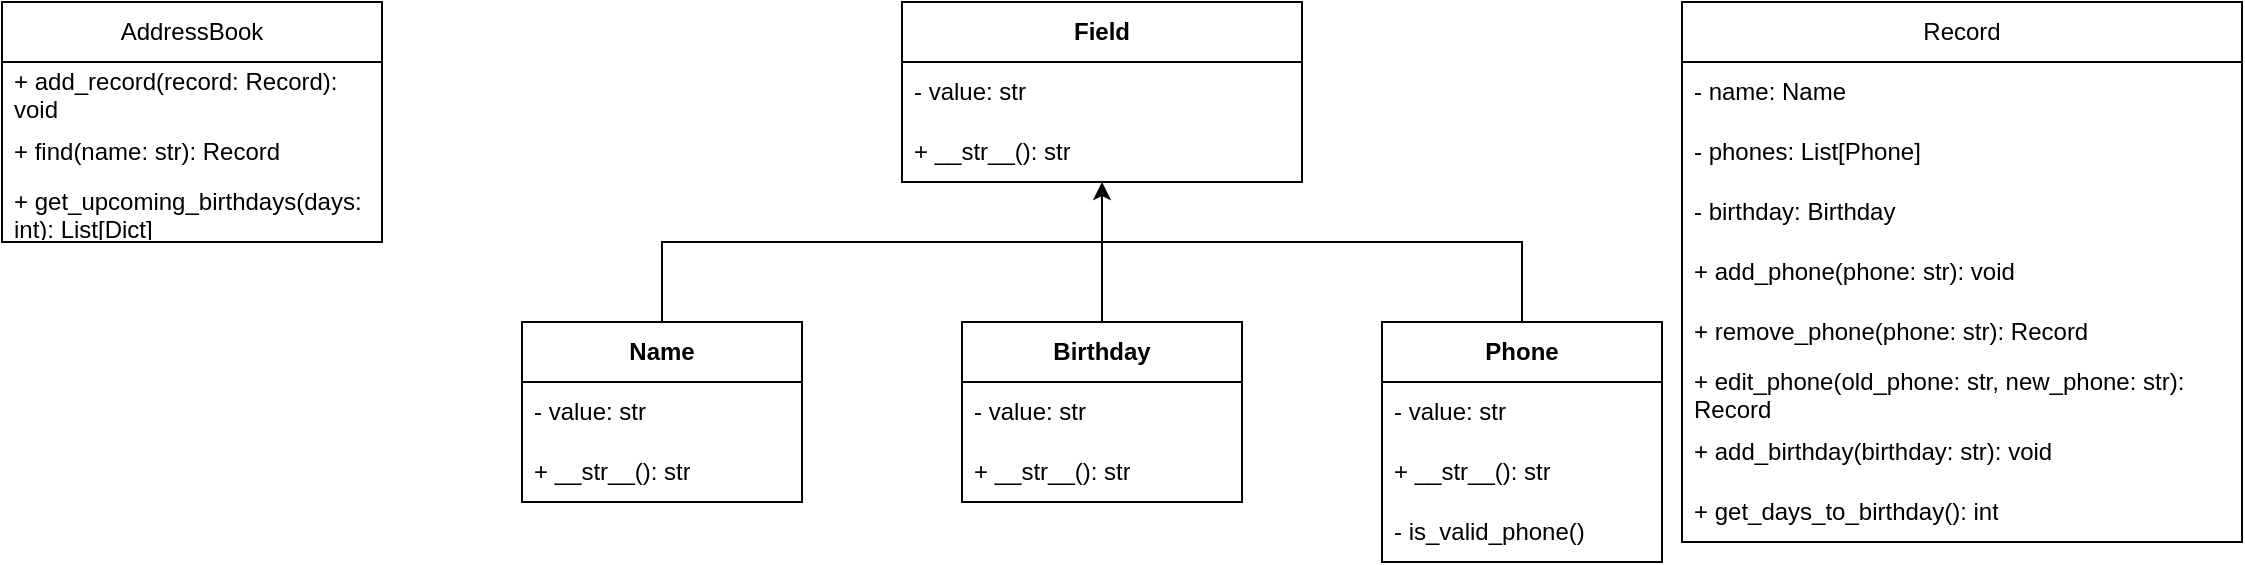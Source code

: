 <mxfile version="24.8.3">
  <diagram id="C5RBs43oDa-KdzZeNtuy" name="Page-1">
    <mxGraphModel dx="1803" dy="1739" grid="1" gridSize="10" guides="1" tooltips="1" connect="1" arrows="1" fold="1" page="1" pageScale="1" pageWidth="827" pageHeight="1169" math="0" shadow="0">
      <root>
        <mxCell id="WIyWlLk6GJQsqaUBKTNV-0" />
        <mxCell id="WIyWlLk6GJQsqaUBKTNV-1" parent="WIyWlLk6GJQsqaUBKTNV-0" />
        <mxCell id="FxiOQcVeKwZQ4Ahfle-i-1" value="&lt;strong&gt;Field&lt;/strong&gt;" style="swimlane;fontStyle=0;childLayout=stackLayout;horizontal=1;startSize=30;horizontalStack=0;resizeParent=1;resizeParentMax=0;resizeLast=0;collapsible=1;marginBottom=0;whiteSpace=wrap;html=1;" vertex="1" parent="WIyWlLk6GJQsqaUBKTNV-1">
          <mxGeometry x="330" y="-400" width="200" height="90" as="geometry">
            <mxRectangle x="320" y="-360" width="70" height="30" as="alternateBounds" />
          </mxGeometry>
        </mxCell>
        <mxCell id="FxiOQcVeKwZQ4Ahfle-i-2" value="- value: str" style="text;strokeColor=none;fillColor=none;align=left;verticalAlign=middle;spacingLeft=4;spacingRight=4;overflow=hidden;points=[[0,0.5],[1,0.5]];portConstraint=eastwest;rotatable=0;whiteSpace=wrap;html=1;" vertex="1" parent="FxiOQcVeKwZQ4Ahfle-i-1">
          <mxGeometry y="30" width="200" height="30" as="geometry" />
        </mxCell>
        <mxCell id="FxiOQcVeKwZQ4Ahfle-i-3" value="+ __str__(): str" style="text;strokeColor=none;fillColor=none;align=left;verticalAlign=middle;spacingLeft=4;spacingRight=4;overflow=hidden;points=[[0,0.5],[1,0.5]];portConstraint=eastwest;rotatable=0;whiteSpace=wrap;html=1;" vertex="1" parent="FxiOQcVeKwZQ4Ahfle-i-1">
          <mxGeometry y="60" width="200" height="30" as="geometry" />
        </mxCell>
        <mxCell id="FxiOQcVeKwZQ4Ahfle-i-5" value="&lt;b&gt;Name&lt;/b&gt;" style="swimlane;fontStyle=0;childLayout=stackLayout;horizontal=1;startSize=30;horizontalStack=0;resizeParent=1;resizeParentMax=0;resizeLast=0;collapsible=1;marginBottom=0;whiteSpace=wrap;html=1;" vertex="1" parent="WIyWlLk6GJQsqaUBKTNV-1">
          <mxGeometry x="140" y="-240" width="140" height="90" as="geometry" />
        </mxCell>
        <mxCell id="FxiOQcVeKwZQ4Ahfle-i-6" value="- value: str" style="text;strokeColor=none;fillColor=none;align=left;verticalAlign=middle;spacingLeft=4;spacingRight=4;overflow=hidden;points=[[0,0.5],[1,0.5]];portConstraint=eastwest;rotatable=0;whiteSpace=wrap;html=1;" vertex="1" parent="FxiOQcVeKwZQ4Ahfle-i-5">
          <mxGeometry y="30" width="140" height="30" as="geometry" />
        </mxCell>
        <mxCell id="FxiOQcVeKwZQ4Ahfle-i-8" value="+ __str__(): str" style="text;strokeColor=none;fillColor=none;align=left;verticalAlign=middle;spacingLeft=4;spacingRight=4;overflow=hidden;points=[[0,0.5],[1,0.5]];portConstraint=eastwest;rotatable=0;whiteSpace=wrap;html=1;" vertex="1" parent="FxiOQcVeKwZQ4Ahfle-i-5">
          <mxGeometry y="60" width="140" height="30" as="geometry" />
        </mxCell>
        <mxCell id="FxiOQcVeKwZQ4Ahfle-i-9" value="&lt;b&gt;Phone&lt;/b&gt;" style="swimlane;fontStyle=0;childLayout=stackLayout;horizontal=1;startSize=30;horizontalStack=0;resizeParent=1;resizeParentMax=0;resizeLast=0;collapsible=1;marginBottom=0;whiteSpace=wrap;html=1;" vertex="1" parent="WIyWlLk6GJQsqaUBKTNV-1">
          <mxGeometry x="570" y="-240" width="140" height="120" as="geometry" />
        </mxCell>
        <mxCell id="FxiOQcVeKwZQ4Ahfle-i-10" value="- value: str" style="text;strokeColor=none;fillColor=none;align=left;verticalAlign=middle;spacingLeft=4;spacingRight=4;overflow=hidden;points=[[0,0.5],[1,0.5]];portConstraint=eastwest;rotatable=0;whiteSpace=wrap;html=1;" vertex="1" parent="FxiOQcVeKwZQ4Ahfle-i-9">
          <mxGeometry y="30" width="140" height="30" as="geometry" />
        </mxCell>
        <mxCell id="FxiOQcVeKwZQ4Ahfle-i-11" value="+ __str__(): str" style="text;strokeColor=none;fillColor=none;align=left;verticalAlign=middle;spacingLeft=4;spacingRight=4;overflow=hidden;points=[[0,0.5],[1,0.5]];portConstraint=eastwest;rotatable=0;whiteSpace=wrap;html=1;" vertex="1" parent="FxiOQcVeKwZQ4Ahfle-i-9">
          <mxGeometry y="60" width="140" height="30" as="geometry" />
        </mxCell>
        <mxCell id="FxiOQcVeKwZQ4Ahfle-i-12" value="-&amp;nbsp;is_valid_phone()" style="text;strokeColor=none;fillColor=none;align=left;verticalAlign=middle;spacingLeft=4;spacingRight=4;overflow=hidden;points=[[0,0.5],[1,0.5]];portConstraint=eastwest;rotatable=0;whiteSpace=wrap;html=1;" vertex="1" parent="FxiOQcVeKwZQ4Ahfle-i-9">
          <mxGeometry y="90" width="140" height="30" as="geometry" />
        </mxCell>
        <mxCell id="FxiOQcVeKwZQ4Ahfle-i-13" value="&lt;b&gt;Birthday&lt;/b&gt;" style="swimlane;fontStyle=0;childLayout=stackLayout;horizontal=1;startSize=30;horizontalStack=0;resizeParent=1;resizeParentMax=0;resizeLast=0;collapsible=1;marginBottom=0;whiteSpace=wrap;html=1;" vertex="1" parent="WIyWlLk6GJQsqaUBKTNV-1">
          <mxGeometry x="360" y="-240" width="140" height="90" as="geometry" />
        </mxCell>
        <mxCell id="FxiOQcVeKwZQ4Ahfle-i-14" value="- value: str" style="text;strokeColor=none;fillColor=none;align=left;verticalAlign=middle;spacingLeft=4;spacingRight=4;overflow=hidden;points=[[0,0.5],[1,0.5]];portConstraint=eastwest;rotatable=0;whiteSpace=wrap;html=1;" vertex="1" parent="FxiOQcVeKwZQ4Ahfle-i-13">
          <mxGeometry y="30" width="140" height="30" as="geometry" />
        </mxCell>
        <mxCell id="FxiOQcVeKwZQ4Ahfle-i-15" value="+ __str__(): str" style="text;strokeColor=none;fillColor=none;align=left;verticalAlign=middle;spacingLeft=4;spacingRight=4;overflow=hidden;points=[[0,0.5],[1,0.5]];portConstraint=eastwest;rotatable=0;whiteSpace=wrap;html=1;" vertex="1" parent="FxiOQcVeKwZQ4Ahfle-i-13">
          <mxGeometry y="60" width="140" height="30" as="geometry" />
        </mxCell>
        <mxCell id="FxiOQcVeKwZQ4Ahfle-i-28" value="" style="endArrow=classic;html=1;rounded=0;exitX=0.5;exitY=0;exitDx=0;exitDy=0;" edge="1" parent="WIyWlLk6GJQsqaUBKTNV-1" source="FxiOQcVeKwZQ4Ahfle-i-5" target="FxiOQcVeKwZQ4Ahfle-i-3">
          <mxGeometry width="50" height="50" relative="1" as="geometry">
            <mxPoint x="390" y="-250" as="sourcePoint" />
            <mxPoint x="440" y="-280" as="targetPoint" />
            <Array as="points">
              <mxPoint x="210" y="-280" />
              <mxPoint x="430" y="-280" />
            </Array>
          </mxGeometry>
        </mxCell>
        <mxCell id="FxiOQcVeKwZQ4Ahfle-i-30" value="" style="endArrow=none;html=1;rounded=0;entryX=0.5;entryY=0;entryDx=0;entryDy=0;" edge="1" parent="WIyWlLk6GJQsqaUBKTNV-1" target="FxiOQcVeKwZQ4Ahfle-i-9">
          <mxGeometry width="50" height="50" relative="1" as="geometry">
            <mxPoint x="430" y="-280" as="sourcePoint" />
            <mxPoint x="440" y="-300" as="targetPoint" />
            <Array as="points">
              <mxPoint x="640" y="-280" />
            </Array>
          </mxGeometry>
        </mxCell>
        <mxCell id="FxiOQcVeKwZQ4Ahfle-i-31" value="" style="endArrow=none;html=1;rounded=0;exitX=0.5;exitY=0;exitDx=0;exitDy=0;" edge="1" parent="WIyWlLk6GJQsqaUBKTNV-1" source="FxiOQcVeKwZQ4Ahfle-i-13">
          <mxGeometry width="50" height="50" relative="1" as="geometry">
            <mxPoint x="390" y="-250" as="sourcePoint" />
            <mxPoint x="430" y="-280" as="targetPoint" />
          </mxGeometry>
        </mxCell>
        <mxCell id="FxiOQcVeKwZQ4Ahfle-i-32" value="AddressBook" style="swimlane;fontStyle=0;childLayout=stackLayout;horizontal=1;startSize=30;horizontalStack=0;resizeParent=1;resizeParentMax=0;resizeLast=0;collapsible=1;marginBottom=0;whiteSpace=wrap;html=1;" vertex="1" parent="WIyWlLk6GJQsqaUBKTNV-1">
          <mxGeometry x="-120" y="-400" width="190" height="120" as="geometry" />
        </mxCell>
        <mxCell id="FxiOQcVeKwZQ4Ahfle-i-33" value="+ add_record(record: Record): void" style="text;strokeColor=none;fillColor=none;align=left;verticalAlign=middle;spacingLeft=4;spacingRight=4;overflow=hidden;points=[[0,0.5],[1,0.5]];portConstraint=eastwest;rotatable=0;whiteSpace=wrap;html=1;" vertex="1" parent="FxiOQcVeKwZQ4Ahfle-i-32">
          <mxGeometry y="30" width="190" height="30" as="geometry" />
        </mxCell>
        <mxCell id="FxiOQcVeKwZQ4Ahfle-i-34" value="+ find(name: str): Record" style="text;strokeColor=none;fillColor=none;align=left;verticalAlign=middle;spacingLeft=4;spacingRight=4;overflow=hidden;points=[[0,0.5],[1,0.5]];portConstraint=eastwest;rotatable=0;whiteSpace=wrap;html=1;" vertex="1" parent="FxiOQcVeKwZQ4Ahfle-i-32">
          <mxGeometry y="60" width="190" height="30" as="geometry" />
        </mxCell>
        <mxCell id="FxiOQcVeKwZQ4Ahfle-i-35" value="+ get_upcoming_birthdays(days: int): List[Dict]" style="text;strokeColor=none;fillColor=none;align=left;verticalAlign=middle;spacingLeft=4;spacingRight=4;overflow=hidden;points=[[0,0.5],[1,0.5]];portConstraint=eastwest;rotatable=0;whiteSpace=wrap;html=1;" vertex="1" parent="FxiOQcVeKwZQ4Ahfle-i-32">
          <mxGeometry y="90" width="190" height="30" as="geometry" />
        </mxCell>
        <mxCell id="FxiOQcVeKwZQ4Ahfle-i-36" value="Record" style="swimlane;fontStyle=0;childLayout=stackLayout;horizontal=1;startSize=30;horizontalStack=0;resizeParent=1;resizeParentMax=0;resizeLast=0;collapsible=1;marginBottom=0;whiteSpace=wrap;html=1;" vertex="1" parent="WIyWlLk6GJQsqaUBKTNV-1">
          <mxGeometry x="720" y="-400" width="280" height="270" as="geometry" />
        </mxCell>
        <mxCell id="FxiOQcVeKwZQ4Ahfle-i-37" value="- name: Name" style="text;strokeColor=none;fillColor=none;align=left;verticalAlign=middle;spacingLeft=4;spacingRight=4;overflow=hidden;points=[[0,0.5],[1,0.5]];portConstraint=eastwest;rotatable=0;whiteSpace=wrap;html=1;" vertex="1" parent="FxiOQcVeKwZQ4Ahfle-i-36">
          <mxGeometry y="30" width="280" height="30" as="geometry" />
        </mxCell>
        <mxCell id="FxiOQcVeKwZQ4Ahfle-i-38" value="- phones: List[Phone]" style="text;strokeColor=none;fillColor=none;align=left;verticalAlign=middle;spacingLeft=4;spacingRight=4;overflow=hidden;points=[[0,0.5],[1,0.5]];portConstraint=eastwest;rotatable=0;whiteSpace=wrap;html=1;" vertex="1" parent="FxiOQcVeKwZQ4Ahfle-i-36">
          <mxGeometry y="60" width="280" height="30" as="geometry" />
        </mxCell>
        <mxCell id="FxiOQcVeKwZQ4Ahfle-i-44" value="- birthday: Birthday" style="text;strokeColor=none;fillColor=none;align=left;verticalAlign=middle;spacingLeft=4;spacingRight=4;overflow=hidden;points=[[0,0.5],[1,0.5]];portConstraint=eastwest;rotatable=0;whiteSpace=wrap;html=1;" vertex="1" parent="FxiOQcVeKwZQ4Ahfle-i-36">
          <mxGeometry y="90" width="280" height="30" as="geometry" />
        </mxCell>
        <mxCell id="FxiOQcVeKwZQ4Ahfle-i-45" value="+ add_phone(phone: str): void" style="text;strokeColor=none;fillColor=none;align=left;verticalAlign=middle;spacingLeft=4;spacingRight=4;overflow=hidden;points=[[0,0.5],[1,0.5]];portConstraint=eastwest;rotatable=0;whiteSpace=wrap;html=1;" vertex="1" parent="FxiOQcVeKwZQ4Ahfle-i-36">
          <mxGeometry y="120" width="280" height="30" as="geometry" />
        </mxCell>
        <mxCell id="FxiOQcVeKwZQ4Ahfle-i-46" value="+ remove_phone(phone: str): Record" style="text;strokeColor=none;fillColor=none;align=left;verticalAlign=middle;spacingLeft=4;spacingRight=4;overflow=hidden;points=[[0,0.5],[1,0.5]];portConstraint=eastwest;rotatable=0;whiteSpace=wrap;html=1;" vertex="1" parent="FxiOQcVeKwZQ4Ahfle-i-36">
          <mxGeometry y="150" width="280" height="30" as="geometry" />
        </mxCell>
        <mxCell id="FxiOQcVeKwZQ4Ahfle-i-47" value="+ edit_phone(old_phone: str, new_phone: str): Record" style="text;strokeColor=none;fillColor=none;align=left;verticalAlign=middle;spacingLeft=4;spacingRight=4;overflow=hidden;points=[[0,0.5],[1,0.5]];portConstraint=eastwest;rotatable=0;whiteSpace=wrap;html=1;" vertex="1" parent="FxiOQcVeKwZQ4Ahfle-i-36">
          <mxGeometry y="180" width="280" height="30" as="geometry" />
        </mxCell>
        <mxCell id="FxiOQcVeKwZQ4Ahfle-i-48" value="+ add_birthday(birthday: str): void" style="text;strokeColor=none;fillColor=none;align=left;verticalAlign=middle;spacingLeft=4;spacingRight=4;overflow=hidden;points=[[0,0.5],[1,0.5]];portConstraint=eastwest;rotatable=0;whiteSpace=wrap;html=1;" vertex="1" parent="FxiOQcVeKwZQ4Ahfle-i-36">
          <mxGeometry y="210" width="280" height="30" as="geometry" />
        </mxCell>
        <mxCell id="FxiOQcVeKwZQ4Ahfle-i-49" value="+ get_days_to_birthday(): int" style="text;strokeColor=none;fillColor=none;align=left;verticalAlign=middle;spacingLeft=4;spacingRight=4;overflow=hidden;points=[[0,0.5],[1,0.5]];portConstraint=eastwest;rotatable=0;whiteSpace=wrap;html=1;" vertex="1" parent="FxiOQcVeKwZQ4Ahfle-i-36">
          <mxGeometry y="240" width="280" height="30" as="geometry" />
        </mxCell>
      </root>
    </mxGraphModel>
  </diagram>
</mxfile>
